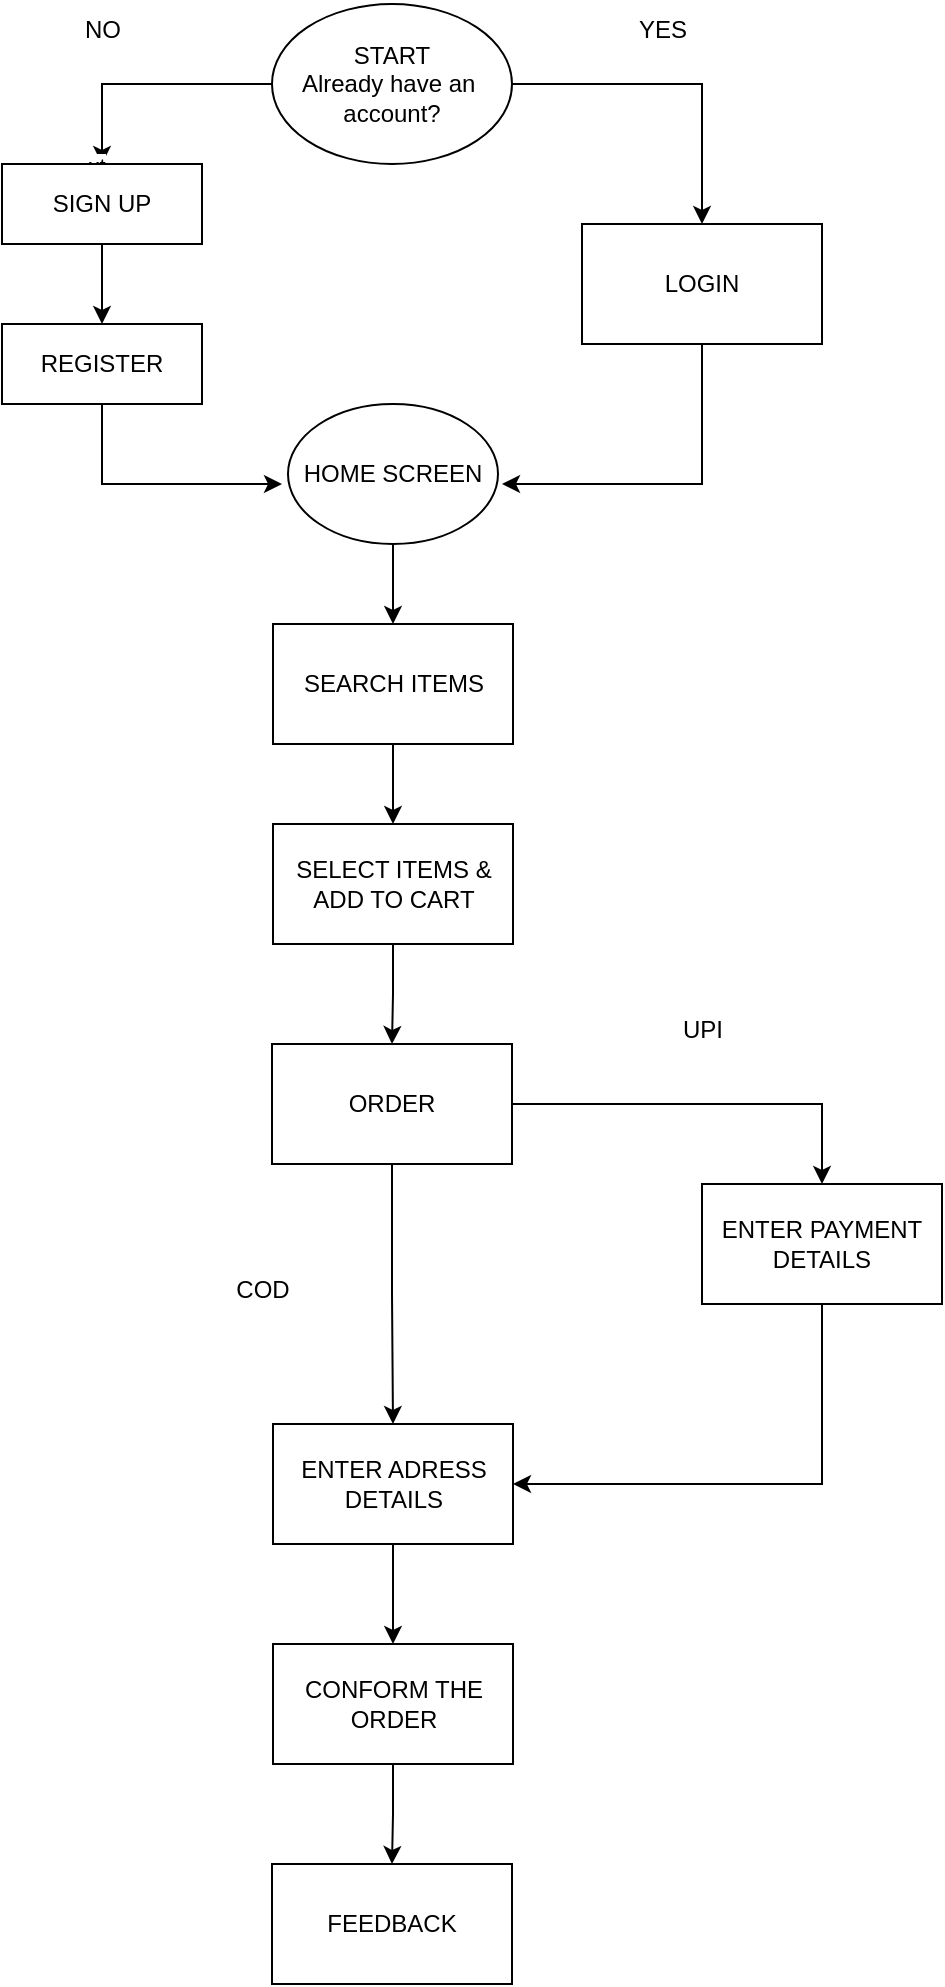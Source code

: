 <mxfile version="28.2.5">
  <diagram name="Page-1" id="iOODH2e5roEQ7s0Q0xCS">
    <mxGraphModel dx="1603" dy="877" grid="1" gridSize="10" guides="1" tooltips="1" connect="1" arrows="1" fold="1" page="1" pageScale="1" pageWidth="850" pageHeight="1100" math="0" shadow="0">
      <root>
        <mxCell id="0" />
        <mxCell id="1" parent="0" />
        <mxCell id="p4EIhp6FkQvizdGfs0H2-6" value="" style="edgeStyle=orthogonalEdgeStyle;rounded=0;orthogonalLoop=1;jettySize=auto;html=1;entryX=0.5;entryY=0;entryDx=0;entryDy=0;" edge="1" parent="1" source="p4EIhp6FkQvizdGfs0H2-1" target="p4EIhp6FkQvizdGfs0H2-2">
          <mxGeometry relative="1" as="geometry">
            <mxPoint x="190" y="60" as="targetPoint" />
          </mxGeometry>
        </mxCell>
        <mxCell id="p4EIhp6FkQvizdGfs0H2-15" value="xt" style="edgeLabel;html=1;align=center;verticalAlign=middle;resizable=0;points=[];" vertex="1" connectable="0" parent="p4EIhp6FkQvizdGfs0H2-6">
          <mxGeometry x="1" y="-2" relative="1" as="geometry">
            <mxPoint x="-1" y="1" as="offset" />
          </mxGeometry>
        </mxCell>
        <mxCell id="p4EIhp6FkQvizdGfs0H2-17" style="edgeStyle=orthogonalEdgeStyle;rounded=0;orthogonalLoop=1;jettySize=auto;html=1;exitX=1;exitY=0.5;exitDx=0;exitDy=0;entryX=0.5;entryY=0;entryDx=0;entryDy=0;" edge="1" parent="1" source="p4EIhp6FkQvizdGfs0H2-1" target="p4EIhp6FkQvizdGfs0H2-3">
          <mxGeometry relative="1" as="geometry">
            <mxPoint x="670" y="60" as="targetPoint" />
          </mxGeometry>
        </mxCell>
        <mxCell id="p4EIhp6FkQvizdGfs0H2-1" value="&lt;font style=&quot;color: light-dark(rgb(0, 0, 0), rgb(255, 204, 230));&quot;&gt;START&lt;/font&gt;&lt;div&gt;&lt;font style=&quot;color: light-dark(rgb(0, 0, 0), rgb(255, 204, 230));&quot;&gt;Already have an&amp;nbsp;&lt;/font&gt;&lt;/div&gt;&lt;div&gt;&lt;font style=&quot;color: light-dark(rgb(0, 0, 0), rgb(255, 204, 230));&quot;&gt;account?&lt;/font&gt;&lt;/div&gt;" style="ellipse;whiteSpace=wrap;html=1;fillColor=light-dark(#FFFFFF,#000000);" vertex="1" parent="1">
          <mxGeometry x="365" y="20" width="120" height="80" as="geometry" />
        </mxCell>
        <mxCell id="p4EIhp6FkQvizdGfs0H2-18" value="" style="edgeStyle=orthogonalEdgeStyle;rounded=0;orthogonalLoop=1;jettySize=auto;html=1;" edge="1" parent="1" source="p4EIhp6FkQvizdGfs0H2-2" target="p4EIhp6FkQvizdGfs0H2-4">
          <mxGeometry relative="1" as="geometry" />
        </mxCell>
        <mxCell id="p4EIhp6FkQvizdGfs0H2-2" value="SIGN UP" style="rounded=0;whiteSpace=wrap;html=1;" vertex="1" parent="1">
          <mxGeometry x="230" y="100" width="100" height="40" as="geometry" />
        </mxCell>
        <mxCell id="p4EIhp6FkQvizdGfs0H2-19" style="edgeStyle=orthogonalEdgeStyle;rounded=0;orthogonalLoop=1;jettySize=auto;html=1;" edge="1" parent="1" source="p4EIhp6FkQvizdGfs0H2-3">
          <mxGeometry relative="1" as="geometry">
            <mxPoint x="480" y="260" as="targetPoint" />
            <Array as="points">
              <mxPoint x="580" y="260" />
            </Array>
          </mxGeometry>
        </mxCell>
        <mxCell id="p4EIhp6FkQvizdGfs0H2-3" value="LOGIN" style="rounded=0;whiteSpace=wrap;html=1;" vertex="1" parent="1">
          <mxGeometry x="520" y="130" width="120" height="60" as="geometry" />
        </mxCell>
        <mxCell id="p4EIhp6FkQvizdGfs0H2-20" style="edgeStyle=orthogonalEdgeStyle;rounded=0;orthogonalLoop=1;jettySize=auto;html=1;exitX=0.5;exitY=1;exitDx=0;exitDy=0;" edge="1" parent="1" source="p4EIhp6FkQvizdGfs0H2-4">
          <mxGeometry relative="1" as="geometry">
            <mxPoint x="370" y="260" as="targetPoint" />
            <Array as="points">
              <mxPoint x="280" y="260" />
            </Array>
          </mxGeometry>
        </mxCell>
        <mxCell id="p4EIhp6FkQvizdGfs0H2-4" value="REGISTER" style="rounded=0;whiteSpace=wrap;html=1;" vertex="1" parent="1">
          <mxGeometry x="230" y="180" width="100" height="40" as="geometry" />
        </mxCell>
        <mxCell id="p4EIhp6FkQvizdGfs0H2-21" value="" style="edgeStyle=orthogonalEdgeStyle;rounded=0;orthogonalLoop=1;jettySize=auto;html=1;" edge="1" parent="1" source="p4EIhp6FkQvizdGfs0H2-7" target="p4EIhp6FkQvizdGfs0H2-9">
          <mxGeometry relative="1" as="geometry" />
        </mxCell>
        <mxCell id="p4EIhp6FkQvizdGfs0H2-7" value="HOME SCREEN" style="ellipse;whiteSpace=wrap;html=1;" vertex="1" parent="1">
          <mxGeometry x="373" y="220" width="105" height="70" as="geometry" />
        </mxCell>
        <mxCell id="p4EIhp6FkQvizdGfs0H2-22" value="" style="edgeStyle=orthogonalEdgeStyle;rounded=0;orthogonalLoop=1;jettySize=auto;html=1;" edge="1" parent="1" source="p4EIhp6FkQvizdGfs0H2-9" target="p4EIhp6FkQvizdGfs0H2-10">
          <mxGeometry relative="1" as="geometry" />
        </mxCell>
        <mxCell id="p4EIhp6FkQvizdGfs0H2-9" value="SEARCH ITEMS" style="rounded=0;whiteSpace=wrap;html=1;" vertex="1" parent="1">
          <mxGeometry x="365.5" y="330" width="120" height="60" as="geometry" />
        </mxCell>
        <mxCell id="p4EIhp6FkQvizdGfs0H2-23" value="" style="edgeStyle=orthogonalEdgeStyle;rounded=0;orthogonalLoop=1;jettySize=auto;html=1;" edge="1" parent="1" source="p4EIhp6FkQvizdGfs0H2-10" target="p4EIhp6FkQvizdGfs0H2-11">
          <mxGeometry relative="1" as="geometry" />
        </mxCell>
        <mxCell id="p4EIhp6FkQvizdGfs0H2-10" value="SELECT ITEMS &amp;amp;&lt;div&gt;ADD TO CART&lt;/div&gt;" style="rounded=0;whiteSpace=wrap;html=1;" vertex="1" parent="1">
          <mxGeometry x="365.5" y="430" width="120" height="60" as="geometry" />
        </mxCell>
        <mxCell id="p4EIhp6FkQvizdGfs0H2-24" style="edgeStyle=orthogonalEdgeStyle;rounded=0;orthogonalLoop=1;jettySize=auto;html=1;entryX=0.5;entryY=0;entryDx=0;entryDy=0;" edge="1" parent="1" source="p4EIhp6FkQvizdGfs0H2-11" target="p4EIhp6FkQvizdGfs0H2-12">
          <mxGeometry relative="1" as="geometry">
            <mxPoint x="730" y="570" as="targetPoint" />
          </mxGeometry>
        </mxCell>
        <mxCell id="p4EIhp6FkQvizdGfs0H2-25" style="edgeStyle=orthogonalEdgeStyle;rounded=0;orthogonalLoop=1;jettySize=auto;html=1;exitX=0.5;exitY=1;exitDx=0;exitDy=0;entryX=0.5;entryY=0;entryDx=0;entryDy=0;" edge="1" parent="1" source="p4EIhp6FkQvizdGfs0H2-11" target="p4EIhp6FkQvizdGfs0H2-13">
          <mxGeometry relative="1" as="geometry" />
        </mxCell>
        <mxCell id="p4EIhp6FkQvizdGfs0H2-11" value="ORDER" style="rounded=0;whiteSpace=wrap;html=1;" vertex="1" parent="1">
          <mxGeometry x="365" y="540" width="120" height="60" as="geometry" />
        </mxCell>
        <mxCell id="p4EIhp6FkQvizdGfs0H2-26" style="edgeStyle=orthogonalEdgeStyle;rounded=0;orthogonalLoop=1;jettySize=auto;html=1;exitX=0.5;exitY=1;exitDx=0;exitDy=0;entryX=1;entryY=0.5;entryDx=0;entryDy=0;" edge="1" parent="1" source="p4EIhp6FkQvizdGfs0H2-12" target="p4EIhp6FkQvizdGfs0H2-13">
          <mxGeometry relative="1" as="geometry">
            <mxPoint x="640" y="820" as="targetPoint" />
          </mxGeometry>
        </mxCell>
        <mxCell id="p4EIhp6FkQvizdGfs0H2-12" value="ENTER PAYMENT&lt;div&gt;DETAILS&lt;/div&gt;" style="rounded=0;whiteSpace=wrap;html=1;" vertex="1" parent="1">
          <mxGeometry x="580" y="610" width="120" height="60" as="geometry" />
        </mxCell>
        <mxCell id="p4EIhp6FkQvizdGfs0H2-27" style="edgeStyle=orthogonalEdgeStyle;rounded=0;orthogonalLoop=1;jettySize=auto;html=1;entryX=0.5;entryY=0;entryDx=0;entryDy=0;" edge="1" parent="1" source="p4EIhp6FkQvizdGfs0H2-13" target="p4EIhp6FkQvizdGfs0H2-14">
          <mxGeometry relative="1" as="geometry" />
        </mxCell>
        <mxCell id="p4EIhp6FkQvizdGfs0H2-13" value="ENTER ADRESS&lt;div&gt;DETAILS&lt;/div&gt;" style="rounded=0;whiteSpace=wrap;html=1;" vertex="1" parent="1">
          <mxGeometry x="365.5" y="730" width="120" height="60" as="geometry" />
        </mxCell>
        <mxCell id="p4EIhp6FkQvizdGfs0H2-33" style="edgeStyle=orthogonalEdgeStyle;rounded=0;orthogonalLoop=1;jettySize=auto;html=1;exitX=0.5;exitY=1;exitDx=0;exitDy=0;entryX=0.5;entryY=0;entryDx=0;entryDy=0;" edge="1" parent="1" source="p4EIhp6FkQvizdGfs0H2-14" target="p4EIhp6FkQvizdGfs0H2-32">
          <mxGeometry relative="1" as="geometry" />
        </mxCell>
        <mxCell id="p4EIhp6FkQvizdGfs0H2-14" value="CONFORM THE&lt;div&gt;ORDER&lt;/div&gt;" style="rounded=0;whiteSpace=wrap;html=1;" vertex="1" parent="1">
          <mxGeometry x="365.5" y="840" width="120" height="60" as="geometry" />
        </mxCell>
        <mxCell id="p4EIhp6FkQvizdGfs0H2-28" value="COD" style="text;html=1;align=center;verticalAlign=middle;resizable=0;points=[];autosize=1;strokeColor=none;fillColor=none;" vertex="1" parent="1">
          <mxGeometry x="335" y="648" width="50" height="30" as="geometry" />
        </mxCell>
        <mxCell id="p4EIhp6FkQvizdGfs0H2-29" value="UPI" style="text;html=1;align=center;verticalAlign=middle;resizable=0;points=[];autosize=1;strokeColor=none;fillColor=none;" vertex="1" parent="1">
          <mxGeometry x="560" y="518" width="40" height="30" as="geometry" />
        </mxCell>
        <mxCell id="p4EIhp6FkQvizdGfs0H2-30" value="YES" style="text;html=1;align=center;verticalAlign=middle;resizable=0;points=[];autosize=1;strokeColor=none;fillColor=none;" vertex="1" parent="1">
          <mxGeometry x="535" y="18" width="50" height="30" as="geometry" />
        </mxCell>
        <mxCell id="p4EIhp6FkQvizdGfs0H2-31" value="NO" style="text;html=1;align=center;verticalAlign=middle;resizable=0;points=[];autosize=1;strokeColor=none;fillColor=none;" vertex="1" parent="1">
          <mxGeometry x="260" y="18" width="40" height="30" as="geometry" />
        </mxCell>
        <mxCell id="p4EIhp6FkQvizdGfs0H2-32" value="FEEDBACK" style="rounded=0;whiteSpace=wrap;html=1;" vertex="1" parent="1">
          <mxGeometry x="365" y="950" width="120" height="60" as="geometry" />
        </mxCell>
      </root>
    </mxGraphModel>
  </diagram>
</mxfile>
